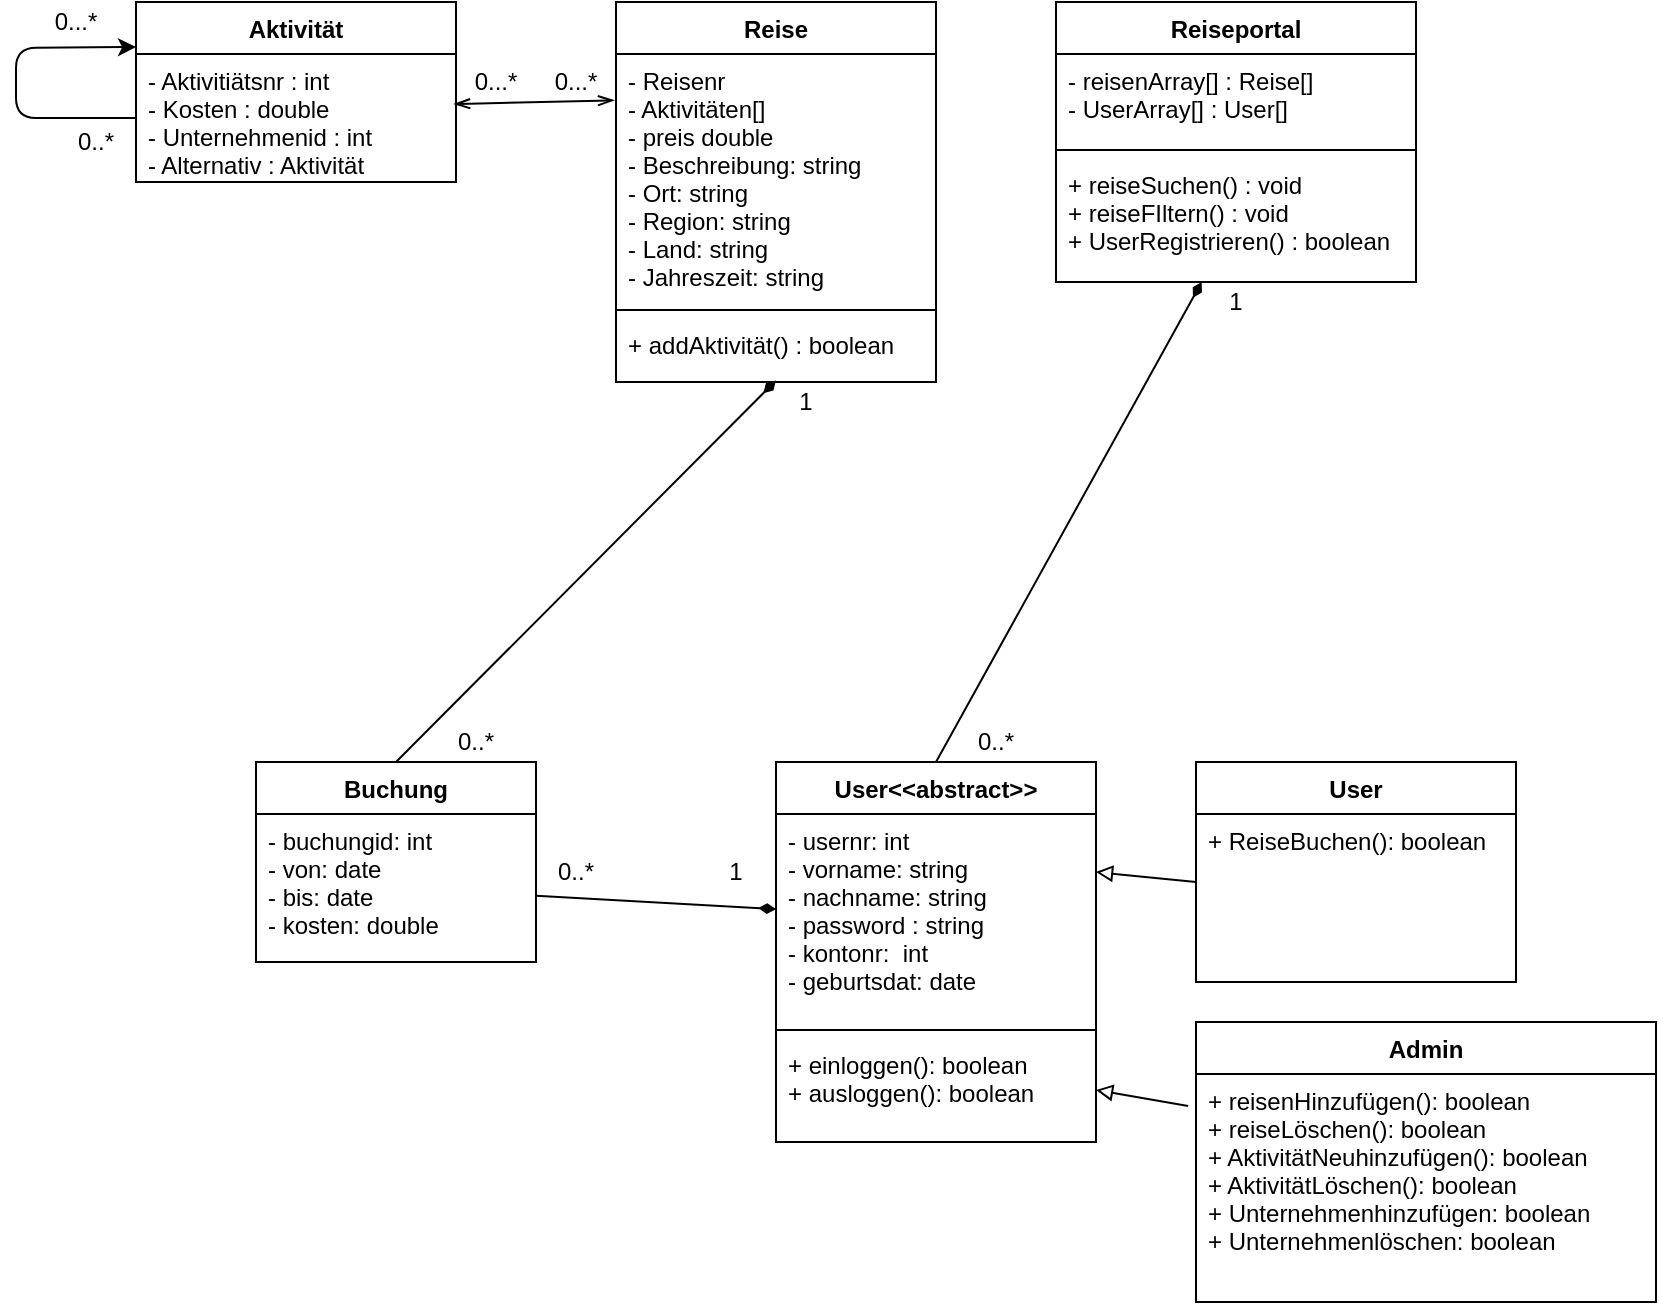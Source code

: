 <mxfile version="13.3.9" type="github">
  <diagram name="Page-1" id="c4acf3e9-155e-7222-9cf6-157b1a14988f">
    <mxGraphModel dx="1422" dy="832" grid="1" gridSize="10" guides="1" tooltips="1" connect="1" arrows="1" fold="1" page="1" pageScale="1" pageWidth="850" pageHeight="1100" background="#ffffff" math="0" shadow="0">
      <root>
        <mxCell id="0" />
        <mxCell id="1" parent="0" />
        <mxCell id="InRA8orGRtgqqkutnVT8-16" value="0..*" style="text;html=1;strokeColor=none;fillColor=none;align=center;verticalAlign=middle;whiteSpace=wrap;rounded=0;" vertex="1" parent="1">
          <mxGeometry x="30" y="80" width="40" height="20" as="geometry" />
        </mxCell>
        <mxCell id="InRA8orGRtgqqkutnVT8-17" value="0...*" style="text;html=1;strokeColor=none;fillColor=none;align=center;verticalAlign=middle;whiteSpace=wrap;rounded=0;" vertex="1" parent="1">
          <mxGeometry x="20" y="20" width="40" height="20" as="geometry" />
        </mxCell>
        <mxCell id="InRA8orGRtgqqkutnVT8-1" value="Aktivität" style="swimlane;fontStyle=1;align=center;verticalAlign=top;childLayout=stackLayout;horizontal=1;startSize=26;horizontalStack=0;resizeParent=1;resizeParentMax=0;resizeLast=0;collapsible=1;marginBottom=0;" vertex="1" parent="1">
          <mxGeometry x="70" y="20" width="160" height="90" as="geometry" />
        </mxCell>
        <mxCell id="InRA8orGRtgqqkutnVT8-2" value="- Aktivitiätsnr : int&#xa;- Kosten : double&#xa;- Unternehmenid : int&#xa;- Alternativ : Aktivität" style="text;strokeColor=none;fillColor=none;align=left;verticalAlign=top;spacingLeft=4;spacingRight=4;overflow=hidden;rotatable=0;points=[[0,0.5],[1,0.5]];portConstraint=eastwest;" vertex="1" parent="InRA8orGRtgqqkutnVT8-1">
          <mxGeometry y="26" width="160" height="64" as="geometry" />
        </mxCell>
        <mxCell id="InRA8orGRtgqqkutnVT8-15" value="" style="endArrow=classic;html=1;exitX=0;exitY=0.5;exitDx=0;exitDy=0;entryX=0;entryY=0.25;entryDx=0;entryDy=0;" edge="1" parent="InRA8orGRtgqqkutnVT8-1" source="InRA8orGRtgqqkutnVT8-2" target="InRA8orGRtgqqkutnVT8-1">
          <mxGeometry width="50" height="50" relative="1" as="geometry">
            <mxPoint x="330" y="190" as="sourcePoint" />
            <mxPoint x="-70" y="58" as="targetPoint" />
            <Array as="points">
              <mxPoint x="-60" y="58" />
              <mxPoint x="-60" y="23" />
            </Array>
          </mxGeometry>
        </mxCell>
        <mxCell id="InRA8orGRtgqqkutnVT8-18" value="" style="endArrow=openThin;html=1;exitX=0.994;exitY=0.391;exitDx=0;exitDy=0;exitPerimeter=0;entryX=-0.006;entryY=0.187;entryDx=0;entryDy=0;entryPerimeter=0;rounded=0;endFill=0;startArrow=openThin;startFill=0;" edge="1" parent="1" source="InRA8orGRtgqqkutnVT8-2" target="InRA8orGRtgqqkutnVT8-9">
          <mxGeometry width="50" height="50" relative="1" as="geometry">
            <mxPoint x="400" y="250" as="sourcePoint" />
            <mxPoint x="450" y="200" as="targetPoint" />
          </mxGeometry>
        </mxCell>
        <mxCell id="InRA8orGRtgqqkutnVT8-19" value="0...*" style="text;html=1;strokeColor=none;fillColor=none;align=center;verticalAlign=middle;whiteSpace=wrap;rounded=0;" vertex="1" parent="1">
          <mxGeometry x="230" y="50" width="40" height="20" as="geometry" />
        </mxCell>
        <mxCell id="InRA8orGRtgqqkutnVT8-20" value="0...*" style="text;html=1;strokeColor=none;fillColor=none;align=center;verticalAlign=middle;whiteSpace=wrap;rounded=0;" vertex="1" parent="1">
          <mxGeometry x="270" y="50" width="40" height="20" as="geometry" />
        </mxCell>
        <mxCell id="InRA8orGRtgqqkutnVT8-8" value="Reise" style="swimlane;fontStyle=1;align=center;verticalAlign=top;childLayout=stackLayout;horizontal=1;startSize=26;horizontalStack=0;resizeParent=1;resizeParentMax=0;resizeLast=0;collapsible=1;marginBottom=0;" vertex="1" parent="1">
          <mxGeometry x="310" y="20" width="160" height="190" as="geometry" />
        </mxCell>
        <mxCell id="InRA8orGRtgqqkutnVT8-9" value="- Reisenr&#xa;- Aktivitäten[]&#xa;- preis double&#xa;- Beschreibung: string&#xa;- Ort: string&#xa;- Region: string&#xa;- Land: string&#xa;- Jahreszeit: string" style="text;strokeColor=none;fillColor=none;align=left;verticalAlign=top;spacingLeft=4;spacingRight=4;overflow=hidden;rotatable=0;points=[[0,0.5],[1,0.5]];portConstraint=eastwest;" vertex="1" parent="InRA8orGRtgqqkutnVT8-8">
          <mxGeometry y="26" width="160" height="124" as="geometry" />
        </mxCell>
        <mxCell id="InRA8orGRtgqqkutnVT8-10" value="" style="line;strokeWidth=1;fillColor=none;align=left;verticalAlign=middle;spacingTop=-1;spacingLeft=3;spacingRight=3;rotatable=0;labelPosition=right;points=[];portConstraint=eastwest;" vertex="1" parent="InRA8orGRtgqqkutnVT8-8">
          <mxGeometry y="150" width="160" height="8" as="geometry" />
        </mxCell>
        <mxCell id="InRA8orGRtgqqkutnVT8-11" value="+ addAktivität() : boolean" style="text;strokeColor=none;fillColor=none;align=left;verticalAlign=top;spacingLeft=4;spacingRight=4;overflow=hidden;rotatable=0;points=[[0,0.5],[1,0.5]];portConstraint=eastwest;" vertex="1" parent="InRA8orGRtgqqkutnVT8-8">
          <mxGeometry y="158" width="160" height="32" as="geometry" />
        </mxCell>
        <mxCell id="InRA8orGRtgqqkutnVT8-26" value="Reiseportal" style="swimlane;fontStyle=1;align=center;verticalAlign=top;childLayout=stackLayout;horizontal=1;startSize=26;horizontalStack=0;resizeParent=1;resizeParentMax=0;resizeLast=0;collapsible=1;marginBottom=0;" vertex="1" parent="1">
          <mxGeometry x="530" y="20" width="180" height="140" as="geometry" />
        </mxCell>
        <mxCell id="InRA8orGRtgqqkutnVT8-27" value="- reisenArray[] : Reise[]&#xa;- UserArray[] : User[]" style="text;strokeColor=none;fillColor=none;align=left;verticalAlign=top;spacingLeft=4;spacingRight=4;overflow=hidden;rotatable=0;points=[[0,0.5],[1,0.5]];portConstraint=eastwest;" vertex="1" parent="InRA8orGRtgqqkutnVT8-26">
          <mxGeometry y="26" width="180" height="44" as="geometry" />
        </mxCell>
        <mxCell id="InRA8orGRtgqqkutnVT8-28" value="" style="line;strokeWidth=1;fillColor=none;align=left;verticalAlign=middle;spacingTop=-1;spacingLeft=3;spacingRight=3;rotatable=0;labelPosition=right;points=[];portConstraint=eastwest;" vertex="1" parent="InRA8orGRtgqqkutnVT8-26">
          <mxGeometry y="70" width="180" height="8" as="geometry" />
        </mxCell>
        <mxCell id="InRA8orGRtgqqkutnVT8-29" value="+ reiseSuchen() : void&#xa;+ reiseFIltern() : void&#xa;+ UserRegistrieren() : boolean" style="text;strokeColor=none;fillColor=none;align=left;verticalAlign=top;spacingLeft=4;spacingRight=4;overflow=hidden;rotatable=0;points=[[0,0.5],[1,0.5]];portConstraint=eastwest;" vertex="1" parent="InRA8orGRtgqqkutnVT8-26">
          <mxGeometry y="78" width="180" height="62" as="geometry" />
        </mxCell>
        <mxCell id="InRA8orGRtgqqkutnVT8-46" value="User" style="swimlane;fontStyle=1;childLayout=stackLayout;horizontal=1;startSize=26;fillColor=none;horizontalStack=0;resizeParent=1;resizeParentMax=0;resizeLast=0;collapsible=1;marginBottom=0;" vertex="1" parent="1">
          <mxGeometry x="600" y="400" width="160" height="110" as="geometry" />
        </mxCell>
        <mxCell id="InRA8orGRtgqqkutnVT8-47" value="+ ReiseBuchen(): boolean" style="text;strokeColor=none;fillColor=none;align=left;verticalAlign=top;spacingLeft=4;spacingRight=4;overflow=hidden;rotatable=0;points=[[0,0.5],[1,0.5]];portConstraint=eastwest;" vertex="1" parent="InRA8orGRtgqqkutnVT8-46">
          <mxGeometry y="26" width="160" height="84" as="geometry" />
        </mxCell>
        <mxCell id="InRA8orGRtgqqkutnVT8-30" value="User&lt;&lt;abstract&gt;&gt;" style="swimlane;fontStyle=1;align=center;verticalAlign=top;childLayout=stackLayout;horizontal=1;startSize=26;horizontalStack=0;resizeParent=1;resizeParentMax=0;resizeLast=0;collapsible=1;marginBottom=0;" vertex="1" parent="1">
          <mxGeometry x="390" y="400" width="160" height="190" as="geometry" />
        </mxCell>
        <mxCell id="InRA8orGRtgqqkutnVT8-31" value="- usernr: int&#xa;- vorname: string&#xa;- nachname: string&#xa;- password : string&#xa;- kontonr:  int&#xa;- geburtsdat: date" style="text;strokeColor=none;fillColor=none;align=left;verticalAlign=top;spacingLeft=4;spacingRight=4;overflow=hidden;rotatable=0;points=[[0,0.5],[1,0.5]];portConstraint=eastwest;" vertex="1" parent="InRA8orGRtgqqkutnVT8-30">
          <mxGeometry y="26" width="160" height="104" as="geometry" />
        </mxCell>
        <mxCell id="InRA8orGRtgqqkutnVT8-32" value="" style="line;strokeWidth=1;fillColor=none;align=left;verticalAlign=middle;spacingTop=-1;spacingLeft=3;spacingRight=3;rotatable=0;labelPosition=right;points=[];portConstraint=eastwest;" vertex="1" parent="InRA8orGRtgqqkutnVT8-30">
          <mxGeometry y="130" width="160" height="8" as="geometry" />
        </mxCell>
        <mxCell id="InRA8orGRtgqqkutnVT8-33" value="+ einloggen(): boolean&#xa;+ ausloggen(): boolean" style="text;strokeColor=none;fillColor=none;align=left;verticalAlign=top;spacingLeft=4;spacingRight=4;overflow=hidden;rotatable=0;points=[[0,0.5],[1,0.5]];portConstraint=eastwest;" vertex="1" parent="InRA8orGRtgqqkutnVT8-30">
          <mxGeometry y="138" width="160" height="52" as="geometry" />
        </mxCell>
        <mxCell id="InRA8orGRtgqqkutnVT8-54" value="" style="endArrow=block;html=1;endFill=0;exitX=0;exitY=0.405;exitDx=0;exitDy=0;exitPerimeter=0;entryX=1;entryY=0.279;entryDx=0;entryDy=0;entryPerimeter=0;" edge="1" parent="1" source="InRA8orGRtgqqkutnVT8-47" target="InRA8orGRtgqqkutnVT8-31">
          <mxGeometry width="50" height="50" relative="1" as="geometry">
            <mxPoint x="330" y="480" as="sourcePoint" />
            <mxPoint x="380" y="430" as="targetPoint" />
          </mxGeometry>
        </mxCell>
        <mxCell id="InRA8orGRtgqqkutnVT8-55" value="" style="endArrow=block;html=1;exitX=-0.017;exitY=0.14;exitDx=0;exitDy=0;endFill=0;entryX=1;entryY=0.5;entryDx=0;entryDy=0;exitPerimeter=0;" edge="1" parent="1" source="InRA8orGRtgqqkutnVT8-43" target="InRA8orGRtgqqkutnVT8-33">
          <mxGeometry width="50" height="50" relative="1" as="geometry">
            <mxPoint x="330" y="518" as="sourcePoint" />
            <mxPoint x="386" y="520" as="targetPoint" />
          </mxGeometry>
        </mxCell>
        <mxCell id="InRA8orGRtgqqkutnVT8-42" value="Admin" style="swimlane;fontStyle=1;childLayout=stackLayout;horizontal=1;startSize=26;fillColor=none;horizontalStack=0;resizeParent=1;resizeParentMax=0;resizeLast=0;collapsible=1;marginBottom=0;" vertex="1" parent="1">
          <mxGeometry x="600" y="530" width="230" height="140" as="geometry" />
        </mxCell>
        <mxCell id="InRA8orGRtgqqkutnVT8-43" value="+ reisenHinzufügen(): boolean&#xa;+ reiseLöschen(): boolean&#xa;+ AktivitätNeuhinzufügen(): boolean&#xa;+ AktivitätLöschen(): boolean&#xa;+ Unternehmenhinzufügen: boolean&#xa;+ Unternehmenlöschen: boolean" style="text;strokeColor=none;fillColor=none;align=left;verticalAlign=top;spacingLeft=4;spacingRight=4;overflow=hidden;rotatable=0;points=[[0,0.5],[1,0.5]];portConstraint=eastwest;" vertex="1" parent="InRA8orGRtgqqkutnVT8-42">
          <mxGeometry y="26" width="230" height="114" as="geometry" />
        </mxCell>
        <mxCell id="InRA8orGRtgqqkutnVT8-60" value="Buchung" style="swimlane;fontStyle=1;childLayout=stackLayout;horizontal=1;startSize=26;fillColor=none;horizontalStack=0;resizeParent=1;resizeParentMax=0;resizeLast=0;collapsible=1;marginBottom=0;" vertex="1" parent="1">
          <mxGeometry x="130" y="400" width="140" height="100" as="geometry" />
        </mxCell>
        <mxCell id="InRA8orGRtgqqkutnVT8-61" value="- buchungid: int&#xa;- von: date&#xa;- bis: date&#xa;- kosten: double" style="text;strokeColor=none;fillColor=none;align=left;verticalAlign=top;spacingLeft=4;spacingRight=4;overflow=hidden;rotatable=0;points=[[0,0.5],[1,0.5]];portConstraint=eastwest;" vertex="1" parent="InRA8orGRtgqqkutnVT8-60">
          <mxGeometry y="26" width="140" height="74" as="geometry" />
        </mxCell>
        <mxCell id="InRA8orGRtgqqkutnVT8-64" value="" style="endArrow=diamondThin;html=1;entryX=0.5;entryY=0.976;entryDx=0;entryDy=0;entryPerimeter=0;exitX=0.5;exitY=0;exitDx=0;exitDy=0;endFill=1;" edge="1" parent="1" source="InRA8orGRtgqqkutnVT8-60" target="InRA8orGRtgqqkutnVT8-11">
          <mxGeometry width="50" height="50" relative="1" as="geometry">
            <mxPoint x="330" y="380" as="sourcePoint" />
            <mxPoint x="380" y="330" as="targetPoint" />
          </mxGeometry>
        </mxCell>
        <mxCell id="InRA8orGRtgqqkutnVT8-65" value="0..*" style="text;html=1;strokeColor=none;fillColor=none;align=center;verticalAlign=middle;whiteSpace=wrap;rounded=0;" vertex="1" parent="1">
          <mxGeometry x="220" y="380" width="40" height="20" as="geometry" />
        </mxCell>
        <mxCell id="InRA8orGRtgqqkutnVT8-66" value="1" style="text;html=1;strokeColor=none;fillColor=none;align=center;verticalAlign=middle;whiteSpace=wrap;rounded=0;" vertex="1" parent="1">
          <mxGeometry x="385" y="210" width="40" height="20" as="geometry" />
        </mxCell>
        <mxCell id="InRA8orGRtgqqkutnVT8-67" value="" style="endArrow=diamondThin;html=1;exitX=0.5;exitY=0;exitDx=0;exitDy=0;endFill=1;" edge="1" parent="1" source="InRA8orGRtgqqkutnVT8-30" target="InRA8orGRtgqqkutnVT8-29">
          <mxGeometry width="50" height="50" relative="1" as="geometry">
            <mxPoint x="210" y="410" as="sourcePoint" />
            <mxPoint x="400" y="219.232" as="targetPoint" />
          </mxGeometry>
        </mxCell>
        <mxCell id="InRA8orGRtgqqkutnVT8-68" value="1" style="text;html=1;strokeColor=none;fillColor=none;align=center;verticalAlign=middle;whiteSpace=wrap;rounded=0;" vertex="1" parent="1">
          <mxGeometry x="600" y="160" width="40" height="20" as="geometry" />
        </mxCell>
        <mxCell id="InRA8orGRtgqqkutnVT8-70" value="0..*" style="text;html=1;strokeColor=none;fillColor=none;align=center;verticalAlign=middle;whiteSpace=wrap;rounded=0;" vertex="1" parent="1">
          <mxGeometry x="480" y="380" width="40" height="20" as="geometry" />
        </mxCell>
        <mxCell id="InRA8orGRtgqqkutnVT8-71" value="" style="endArrow=diamondThin;html=1;endFill=1;" edge="1" parent="1" source="InRA8orGRtgqqkutnVT8-61" target="InRA8orGRtgqqkutnVT8-31">
          <mxGeometry width="50" height="50" relative="1" as="geometry">
            <mxPoint x="210" y="410" as="sourcePoint" />
            <mxPoint x="400" y="219.232" as="targetPoint" />
          </mxGeometry>
        </mxCell>
        <mxCell id="InRA8orGRtgqqkutnVT8-72" value="0..*" style="text;html=1;strokeColor=none;fillColor=none;align=center;verticalAlign=middle;whiteSpace=wrap;rounded=0;" vertex="1" parent="1">
          <mxGeometry x="270" y="445" width="40" height="20" as="geometry" />
        </mxCell>
        <mxCell id="InRA8orGRtgqqkutnVT8-74" value="1" style="text;html=1;strokeColor=none;fillColor=none;align=center;verticalAlign=middle;whiteSpace=wrap;rounded=0;" vertex="1" parent="1">
          <mxGeometry x="350" y="445" width="40" height="20" as="geometry" />
        </mxCell>
      </root>
    </mxGraphModel>
  </diagram>
</mxfile>

